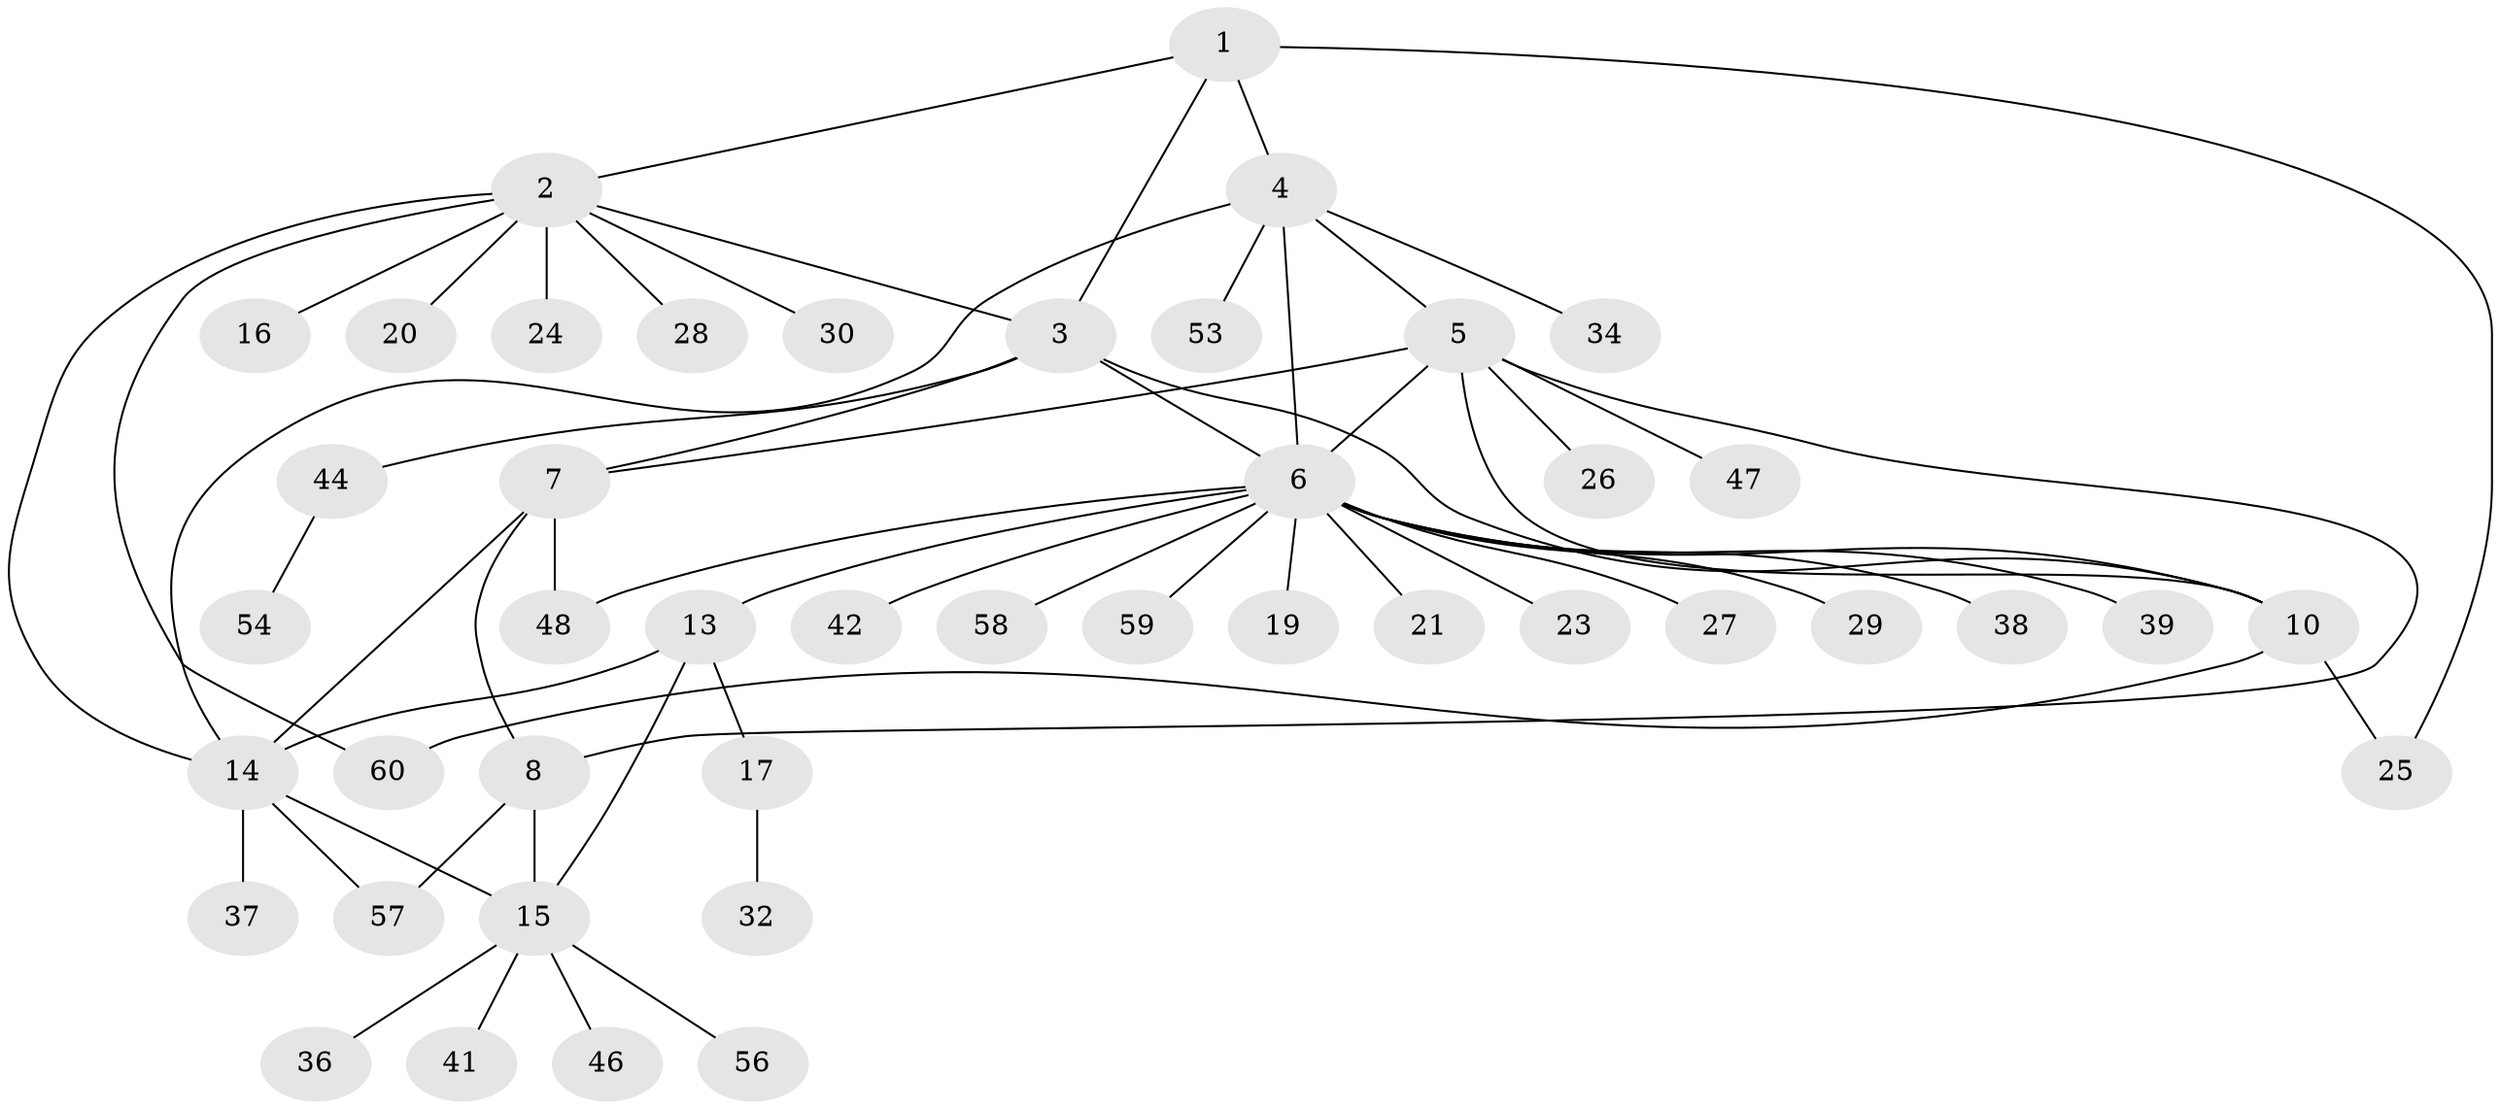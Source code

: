 // Generated by graph-tools (version 1.1) at 2025/52/02/27/25 19:52:20]
// undirected, 44 vertices, 59 edges
graph export_dot {
graph [start="1"]
  node [color=gray90,style=filled];
  1;
  2 [super="+18"];
  3 [super="+12"];
  4 [super="+43"];
  5 [super="+9"];
  6 [super="+11"];
  7 [super="+49"];
  8 [super="+33"];
  10 [super="+35"];
  13;
  14 [super="+31"];
  15 [super="+45"];
  16;
  17 [super="+22"];
  19;
  20;
  21;
  23;
  24;
  25;
  26;
  27;
  28;
  29 [super="+50"];
  30;
  32;
  34;
  36;
  37 [super="+40"];
  38;
  39;
  41;
  42;
  44 [super="+52"];
  46;
  47;
  48 [super="+51"];
  53;
  54 [super="+55"];
  56 [super="+62"];
  57 [super="+61"];
  58;
  59;
  60;
  1 -- 2;
  1 -- 3;
  1 -- 4;
  1 -- 25;
  2 -- 3;
  2 -- 14;
  2 -- 16;
  2 -- 20;
  2 -- 24;
  2 -- 30;
  2 -- 60;
  2 -- 28;
  3 -- 7;
  3 -- 10;
  3 -- 44;
  3 -- 6;
  4 -- 5;
  4 -- 6;
  4 -- 14;
  4 -- 34;
  4 -- 53;
  5 -- 6;
  5 -- 26;
  5 -- 47;
  5 -- 8;
  5 -- 10;
  5 -- 7;
  6 -- 29;
  6 -- 42;
  6 -- 59;
  6 -- 38;
  6 -- 39;
  6 -- 10;
  6 -- 13;
  6 -- 48;
  6 -- 19;
  6 -- 21;
  6 -- 23;
  6 -- 58;
  6 -- 27;
  7 -- 8;
  7 -- 48;
  7 -- 14;
  8 -- 15;
  8 -- 57;
  10 -- 25;
  10 -- 60;
  13 -- 14;
  13 -- 15;
  13 -- 17;
  14 -- 15;
  14 -- 57;
  14 -- 37;
  15 -- 36;
  15 -- 41;
  15 -- 46;
  15 -- 56;
  17 -- 32;
  44 -- 54;
}
